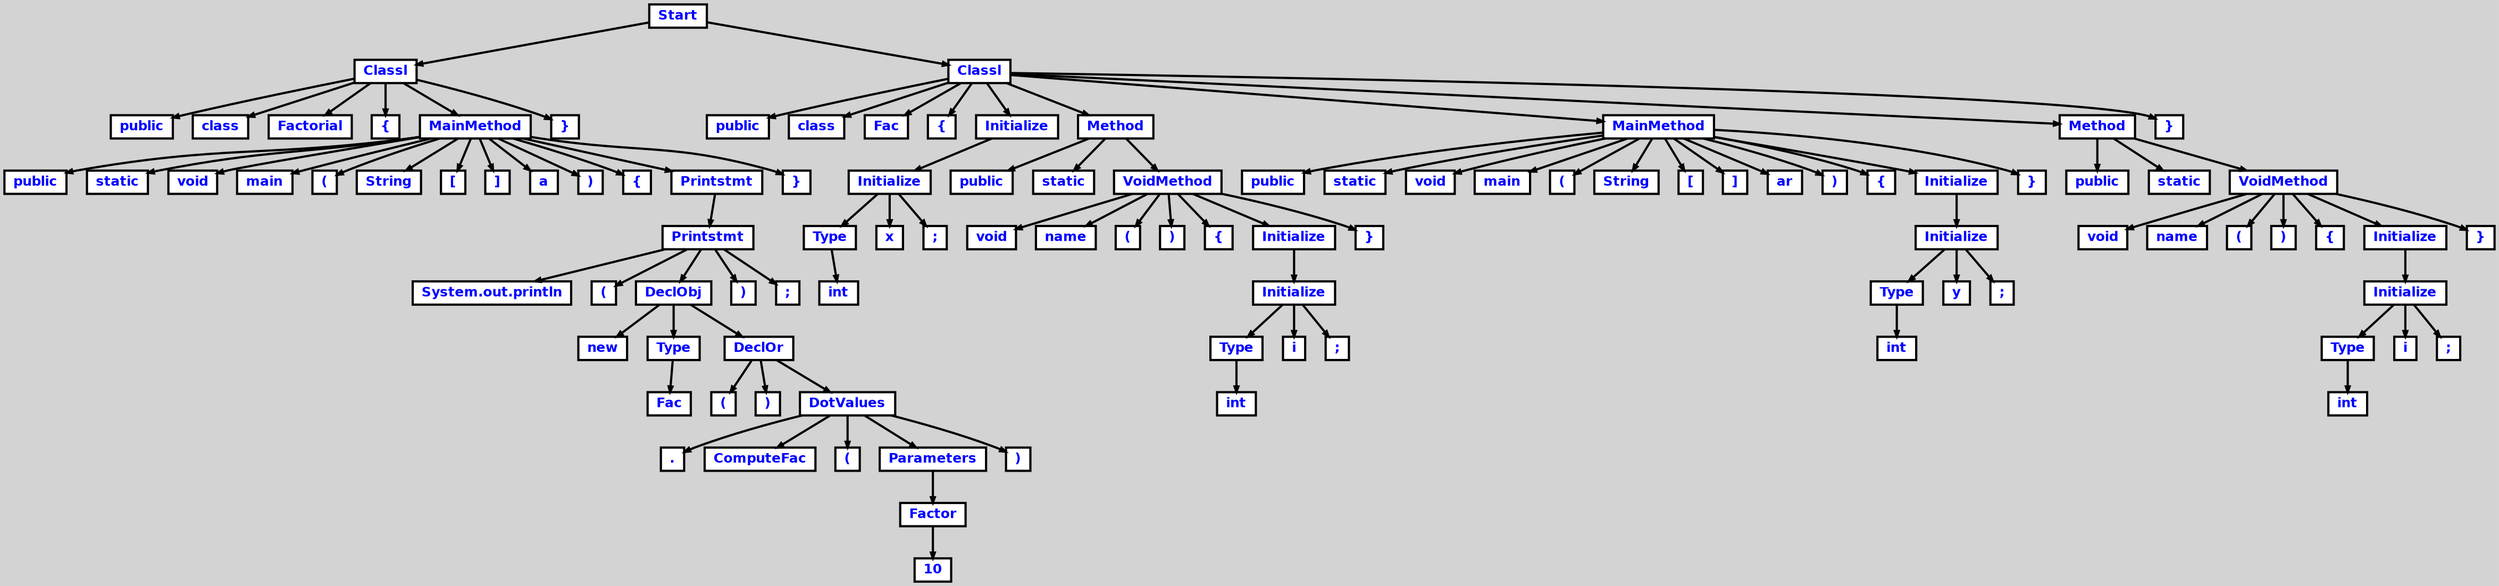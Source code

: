 digraph {

	ordering=out;
	ranksep=.4;
	bgcolor="lightgrey"; node [shape=box, fixedsize=false, fontsize=12, fontname="Helvetica-bold", fontcolor="blue"
		width=.25, height=.25, color="black", fillcolor="white", style="filled, solid, bold"];
	edge [arrowsize=.5, color="black", style="bold"]

  n0 [label="Start"];
  n1 [label="Classl"];
  n1 [label="Classl"];
  n2 [label="public"];
  n3 [label="class"];
  n4 [label="Factorial"];
  n5 [label="{"];
  n6 [label="MainMethod"];
  n6 [label="MainMethod"];
  n7 [label="public"];
  n8 [label="static"];
  n9 [label="void"];
  n10 [label="main"];
  n11 [label="("];
  n12 [label="String"];
  n13 [label="["];
  n14 [label="]"];
  n15 [label="a"];
  n16 [label=")"];
  n17 [label="{"];
  n18 [label="Printstmt"];
  n18 [label="Printstmt"];
  n19 [label="Printstmt"];
  n19 [label="Printstmt"];
  n20 [label="System.out.println"];
  n21 [label="("];
  n22 [label="DeclObj"];
  n22 [label="DeclObj"];
  n23 [label="new"];
  n24 [label="Type"];
  n24 [label="Type"];
  n25 [label="Fac"];
  n26 [label="DeclOr"];
  n26 [label="DeclOr"];
  n27 [label="("];
  n28 [label=")"];
  n29 [label="DotValues"];
  n29 [label="DotValues"];
  n30 [label="."];
  n31 [label="ComputeFac"];
  n32 [label="("];
  n33 [label="Parameters"];
  n33 [label="Parameters"];
  n34 [label="Factor"];
  n34 [label="Factor"];
  n35 [label="10"];
  n36 [label=")"];
  n37 [label=")"];
  n38 [label=";"];
  n39 [label="}"];
  n40 [label="}"];
  n41 [label="Classl"];
  n41 [label="Classl"];
  n42 [label="public"];
  n43 [label="class"];
  n44 [label="Fac"];
  n45 [label="{"];
  n46 [label="Initialize"];
  n46 [label="Initialize"];
  n47 [label="Initialize"];
  n47 [label="Initialize"];
  n48 [label="Type"];
  n48 [label="Type"];
  n49 [label="int"];
  n50 [label="x"];
  n51 [label=";"];
  n52 [label="Method"];
  n52 [label="Method"];
  n53 [label="public"];
  n54 [label="static"];
  n55 [label="VoidMethod"];
  n55 [label="VoidMethod"];
  n56 [label="void"];
  n57 [label="name"];
  n58 [label="("];
  n59 [label=")"];
  n60 [label="{"];
  n61 [label="Initialize"];
  n61 [label="Initialize"];
  n62 [label="Initialize"];
  n62 [label="Initialize"];
  n63 [label="Type"];
  n63 [label="Type"];
  n64 [label="int"];
  n65 [label="i"];
  n66 [label=";"];
  n67 [label="}"];
  n68 [label="MainMethod"];
  n68 [label="MainMethod"];
  n69 [label="public"];
  n70 [label="static"];
  n71 [label="void"];
  n72 [label="main"];
  n73 [label="("];
  n74 [label="String"];
  n75 [label="["];
  n76 [label="]"];
  n77 [label="ar"];
  n78 [label=")"];
  n79 [label="{"];
  n80 [label="Initialize"];
  n80 [label="Initialize"];
  n81 [label="Initialize"];
  n81 [label="Initialize"];
  n82 [label="Type"];
  n82 [label="Type"];
  n83 [label="int"];
  n84 [label="y"];
  n85 [label=";"];
  n86 [label="}"];
  n87 [label="Method"];
  n87 [label="Method"];
  n88 [label="public"];
  n89 [label="static"];
  n90 [label="VoidMethod"];
  n90 [label="VoidMethod"];
  n91 [label="void"];
  n92 [label="name"];
  n93 [label="("];
  n94 [label=")"];
  n95 [label="{"];
  n96 [label="Initialize"];
  n96 [label="Initialize"];
  n97 [label="Initialize"];
  n97 [label="Initialize"];
  n98 [label="Type"];
  n98 [label="Type"];
  n99 [label="int"];
  n100 [label="i"];
  n101 [label=";"];
  n102 [label="}"];
  n103 [label="}"];

  n0 -> n1 // "Start" -> "Classl"
  n1 -> n2 // "Classl" -> "public"
  n1 -> n3 // "Classl" -> "class"
  n1 -> n4 // "Classl" -> "Factorial"
  n1 -> n5 // "Classl" -> "{"
  n1 -> n6 // "Classl" -> "MainMethod"
  n6 -> n7 // "MainMethod" -> "public"
  n6 -> n8 // "MainMethod" -> "static"
  n6 -> n9 // "MainMethod" -> "void"
  n6 -> n10 // "MainMethod" -> "main"
  n6 -> n11 // "MainMethod" -> "("
  n6 -> n12 // "MainMethod" -> "String"
  n6 -> n13 // "MainMethod" -> "["
  n6 -> n14 // "MainMethod" -> "]"
  n6 -> n15 // "MainMethod" -> "a"
  n6 -> n16 // "MainMethod" -> ")"
  n6 -> n17 // "MainMethod" -> "{"
  n6 -> n18 // "MainMethod" -> "Printstmt"
  n18 -> n19 // "Printstmt" -> "Printstmt"
  n19 -> n20 // "Printstmt" -> "System.out.println"
  n19 -> n21 // "Printstmt" -> "("
  n19 -> n22 // "Printstmt" -> "DeclObj"
  n22 -> n23 // "DeclObj" -> "new"
  n22 -> n24 // "DeclObj" -> "Type"
  n24 -> n25 // "Type" -> "Fac"
  n22 -> n26 // "DeclObj" -> "DeclOr"
  n26 -> n27 // "DeclOr" -> "("
  n26 -> n28 // "DeclOr" -> ")"
  n26 -> n29 // "DeclOr" -> "DotValues"
  n29 -> n30 // "DotValues" -> "."
  n29 -> n31 // "DotValues" -> "ComputeFac"
  n29 -> n32 // "DotValues" -> "("
  n29 -> n33 // "DotValues" -> "Parameters"
  n33 -> n34 // "Parameters" -> "Factor"
  n34 -> n35 // "Factor" -> "10"
  n29 -> n36 // "DotValues" -> ")"
  n19 -> n37 // "Printstmt" -> ")"
  n19 -> n38 // "Printstmt" -> ";"
  n6 -> n39 // "MainMethod" -> "}"
  n1 -> n40 // "Classl" -> "}"
  n0 -> n41 // "Start" -> "Classl"
  n41 -> n42 // "Classl" -> "public"
  n41 -> n43 // "Classl" -> "class"
  n41 -> n44 // "Classl" -> "Fac"
  n41 -> n45 // "Classl" -> "{"
  n41 -> n46 // "Classl" -> "Initialize"
  n46 -> n47 // "Initialize" -> "Initialize"
  n47 -> n48 // "Initialize" -> "Type"
  n48 -> n49 // "Type" -> "int"
  n47 -> n50 // "Initialize" -> "x"
  n47 -> n51 // "Initialize" -> ";"
  n41 -> n52 // "Classl" -> "Method"
  n52 -> n53 // "Method" -> "public"
  n52 -> n54 // "Method" -> "static"
  n52 -> n55 // "Method" -> "VoidMethod"
  n55 -> n56 // "VoidMethod" -> "void"
  n55 -> n57 // "VoidMethod" -> "name"
  n55 -> n58 // "VoidMethod" -> "("
  n55 -> n59 // "VoidMethod" -> ")"
  n55 -> n60 // "VoidMethod" -> "{"
  n55 -> n61 // "VoidMethod" -> "Initialize"
  n61 -> n62 // "Initialize" -> "Initialize"
  n62 -> n63 // "Initialize" -> "Type"
  n63 -> n64 // "Type" -> "int"
  n62 -> n65 // "Initialize" -> "i"
  n62 -> n66 // "Initialize" -> ";"
  n55 -> n67 // "VoidMethod" -> "}"
  n41 -> n68 // "Classl" -> "MainMethod"
  n68 -> n69 // "MainMethod" -> "public"
  n68 -> n70 // "MainMethod" -> "static"
  n68 -> n71 // "MainMethod" -> "void"
  n68 -> n72 // "MainMethod" -> "main"
  n68 -> n73 // "MainMethod" -> "("
  n68 -> n74 // "MainMethod" -> "String"
  n68 -> n75 // "MainMethod" -> "["
  n68 -> n76 // "MainMethod" -> "]"
  n68 -> n77 // "MainMethod" -> "ar"
  n68 -> n78 // "MainMethod" -> ")"
  n68 -> n79 // "MainMethod" -> "{"
  n68 -> n80 // "MainMethod" -> "Initialize"
  n80 -> n81 // "Initialize" -> "Initialize"
  n81 -> n82 // "Initialize" -> "Type"
  n82 -> n83 // "Type" -> "int"
  n81 -> n84 // "Initialize" -> "y"
  n81 -> n85 // "Initialize" -> ";"
  n68 -> n86 // "MainMethod" -> "}"
  n41 -> n87 // "Classl" -> "Method"
  n87 -> n88 // "Method" -> "public"
  n87 -> n89 // "Method" -> "static"
  n87 -> n90 // "Method" -> "VoidMethod"
  n90 -> n91 // "VoidMethod" -> "void"
  n90 -> n92 // "VoidMethod" -> "name"
  n90 -> n93 // "VoidMethod" -> "("
  n90 -> n94 // "VoidMethod" -> ")"
  n90 -> n95 // "VoidMethod" -> "{"
  n90 -> n96 // "VoidMethod" -> "Initialize"
  n96 -> n97 // "Initialize" -> "Initialize"
  n97 -> n98 // "Initialize" -> "Type"
  n98 -> n99 // "Type" -> "int"
  n97 -> n100 // "Initialize" -> "i"
  n97 -> n101 // "Initialize" -> ";"
  n90 -> n102 // "VoidMethod" -> "}"
  n41 -> n103 // "Classl" -> "}"

}
